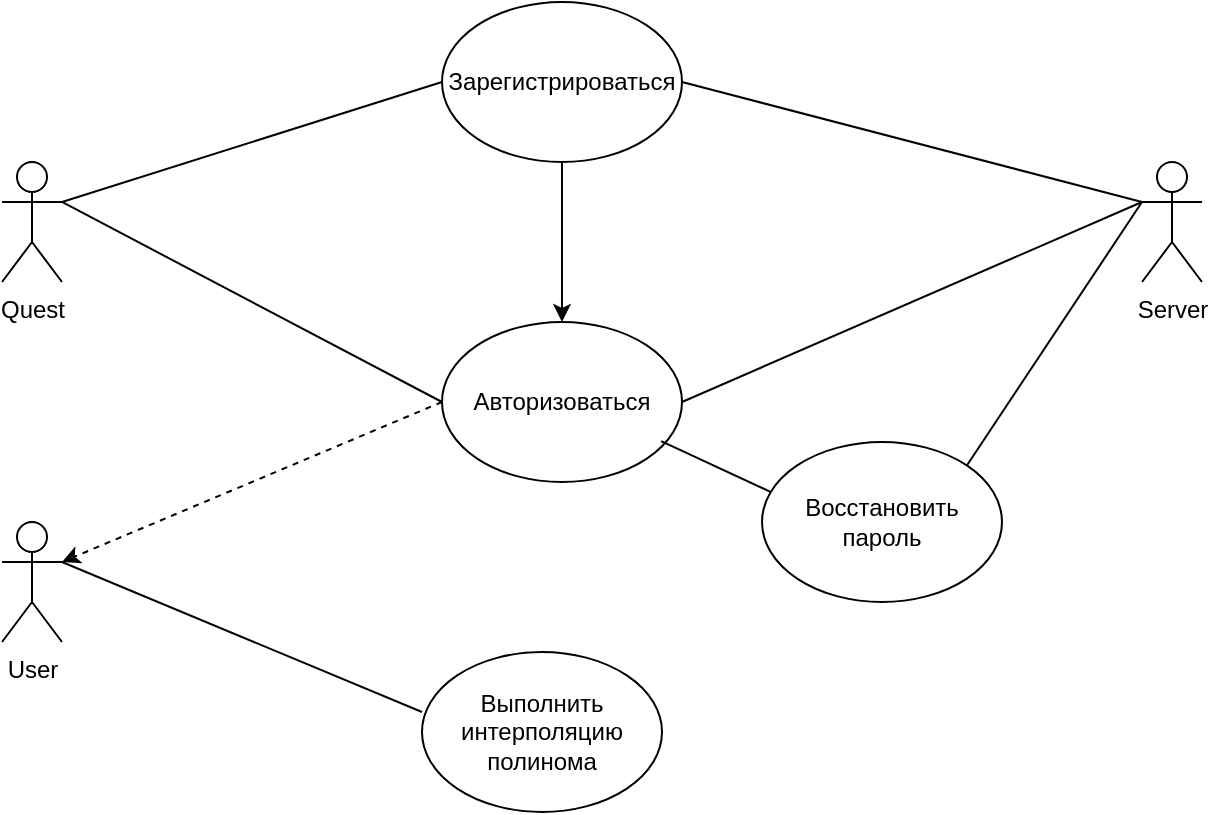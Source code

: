 <mxfile version="26.1.3">
  <diagram name="Страница — 1" id="ZGyNSMdsiUgnt4gFmXBJ">
    <mxGraphModel dx="1042" dy="531" grid="1" gridSize="10" guides="1" tooltips="1" connect="1" arrows="1" fold="1" page="1" pageScale="1" pageWidth="827" pageHeight="1169" math="0" shadow="0">
      <root>
        <mxCell id="0" />
        <mxCell id="1" parent="0" />
        <mxCell id="EDa64BBSWx1Juen08v5l-1" value="Quest" style="shape=umlActor;verticalLabelPosition=bottom;verticalAlign=top;html=1;outlineConnect=0;" vertex="1" parent="1">
          <mxGeometry x="50" y="300" width="30" height="60" as="geometry" />
        </mxCell>
        <mxCell id="EDa64BBSWx1Juen08v5l-2" value="User" style="shape=umlActor;verticalLabelPosition=bottom;verticalAlign=top;html=1;outlineConnect=0;" vertex="1" parent="1">
          <mxGeometry x="50" y="480" width="30" height="60" as="geometry" />
        </mxCell>
        <mxCell id="EDa64BBSWx1Juen08v5l-6" value="Server" style="shape=umlActor;verticalLabelPosition=bottom;verticalAlign=top;html=1;outlineConnect=0;" vertex="1" parent="1">
          <mxGeometry x="620" y="300" width="30" height="60" as="geometry" />
        </mxCell>
        <mxCell id="EDa64BBSWx1Juen08v5l-7" value="Авторизоваться" style="ellipse;whiteSpace=wrap;html=1;" vertex="1" parent="1">
          <mxGeometry x="270" y="380" width="120" height="80" as="geometry" />
        </mxCell>
        <mxCell id="EDa64BBSWx1Juen08v5l-8" value="Зарегистрироваться" style="ellipse;whiteSpace=wrap;html=1;" vertex="1" parent="1">
          <mxGeometry x="270" y="220" width="120" height="80" as="geometry" />
        </mxCell>
        <mxCell id="EDa64BBSWx1Juen08v5l-11" value="" style="endArrow=classic;html=1;rounded=0;entryX=0.5;entryY=0;entryDx=0;entryDy=0;exitX=0.5;exitY=1;exitDx=0;exitDy=0;" edge="1" parent="1" source="EDa64BBSWx1Juen08v5l-8" target="EDa64BBSWx1Juen08v5l-7">
          <mxGeometry width="50" height="50" relative="1" as="geometry">
            <mxPoint x="390" y="570" as="sourcePoint" />
            <mxPoint x="440" y="520" as="targetPoint" />
          </mxGeometry>
        </mxCell>
        <mxCell id="EDa64BBSWx1Juen08v5l-12" value="" style="endArrow=none;html=1;rounded=0;exitX=1;exitY=0.333;exitDx=0;exitDy=0;exitPerimeter=0;entryX=0;entryY=0.5;entryDx=0;entryDy=0;" edge="1" parent="1" source="EDa64BBSWx1Juen08v5l-1" target="EDa64BBSWx1Juen08v5l-7">
          <mxGeometry width="50" height="50" relative="1" as="geometry">
            <mxPoint x="230" y="450" as="sourcePoint" />
            <mxPoint x="280" y="400" as="targetPoint" />
          </mxGeometry>
        </mxCell>
        <mxCell id="EDa64BBSWx1Juen08v5l-13" value="" style="endArrow=none;html=1;rounded=0;exitX=1;exitY=0.5;exitDx=0;exitDy=0;entryX=0;entryY=0.333;entryDx=0;entryDy=0;entryPerimeter=0;" edge="1" parent="1" source="EDa64BBSWx1Juen08v5l-7" target="EDa64BBSWx1Juen08v5l-6">
          <mxGeometry width="50" height="50" relative="1" as="geometry">
            <mxPoint x="560" y="490" as="sourcePoint" />
            <mxPoint x="610" y="440" as="targetPoint" />
          </mxGeometry>
        </mxCell>
        <mxCell id="EDa64BBSWx1Juen08v5l-14" value="" style="endArrow=none;html=1;rounded=0;exitX=1;exitY=0.333;exitDx=0;exitDy=0;exitPerimeter=0;entryX=0;entryY=0.5;entryDx=0;entryDy=0;" edge="1" parent="1" source="EDa64BBSWx1Juen08v5l-1" target="EDa64BBSWx1Juen08v5l-8">
          <mxGeometry width="50" height="50" relative="1" as="geometry">
            <mxPoint x="230" y="640" as="sourcePoint" />
            <mxPoint x="280" y="590" as="targetPoint" />
          </mxGeometry>
        </mxCell>
        <mxCell id="EDa64BBSWx1Juen08v5l-16" value="" style="endArrow=none;html=1;rounded=0;exitX=1;exitY=0.5;exitDx=0;exitDy=0;" edge="1" parent="1" source="EDa64BBSWx1Juen08v5l-8">
          <mxGeometry width="50" height="50" relative="1" as="geometry">
            <mxPoint x="570" y="370" as="sourcePoint" />
            <mxPoint x="620" y="320" as="targetPoint" />
          </mxGeometry>
        </mxCell>
        <mxCell id="EDa64BBSWx1Juen08v5l-17" value="" style="endArrow=classic;html=1;rounded=0;entryX=1;entryY=0.333;entryDx=0;entryDy=0;entryPerimeter=0;dashed=1;" edge="1" parent="1" target="EDa64BBSWx1Juen08v5l-2">
          <mxGeometry width="50" height="50" relative="1" as="geometry">
            <mxPoint x="270" y="420" as="sourcePoint" />
            <mxPoint x="440" y="420" as="targetPoint" />
          </mxGeometry>
        </mxCell>
        <mxCell id="EDa64BBSWx1Juen08v5l-18" value="Выполнить интерполяцию полинома" style="ellipse;whiteSpace=wrap;html=1;" vertex="1" parent="1">
          <mxGeometry x="260" y="545" width="120" height="80" as="geometry" />
        </mxCell>
        <mxCell id="EDa64BBSWx1Juen08v5l-22" value="Восстановить пароль" style="ellipse;whiteSpace=wrap;html=1;" vertex="1" parent="1">
          <mxGeometry x="430" y="440" width="120" height="80" as="geometry" />
        </mxCell>
        <mxCell id="EDa64BBSWx1Juen08v5l-24" value="" style="endArrow=none;html=1;rounded=0;exitX=1;exitY=0;exitDx=0;exitDy=0;" edge="1" parent="1" source="EDa64BBSWx1Juen08v5l-22">
          <mxGeometry width="50" height="50" relative="1" as="geometry">
            <mxPoint x="570" y="410" as="sourcePoint" />
            <mxPoint x="620" y="320" as="targetPoint" />
          </mxGeometry>
        </mxCell>
        <mxCell id="EDa64BBSWx1Juen08v5l-25" value="" style="endArrow=none;html=1;rounded=0;exitX=0.913;exitY=0.745;exitDx=0;exitDy=0;entryX=0.04;entryY=0.315;entryDx=0;entryDy=0;entryPerimeter=0;exitPerimeter=0;" edge="1" parent="1" source="EDa64BBSWx1Juen08v5l-7" target="EDa64BBSWx1Juen08v5l-22">
          <mxGeometry width="50" height="50" relative="1" as="geometry">
            <mxPoint x="390" y="470" as="sourcePoint" />
            <mxPoint x="440" y="420" as="targetPoint" />
          </mxGeometry>
        </mxCell>
        <mxCell id="EDa64BBSWx1Juen08v5l-26" value="" style="endArrow=none;html=1;rounded=0;exitX=1;exitY=0.333;exitDx=0;exitDy=0;exitPerimeter=0;entryX=0;entryY=0.375;entryDx=0;entryDy=0;entryPerimeter=0;" edge="1" parent="1" source="EDa64BBSWx1Juen08v5l-2" target="EDa64BBSWx1Juen08v5l-18">
          <mxGeometry width="50" height="50" relative="1" as="geometry">
            <mxPoint x="390" y="470" as="sourcePoint" />
            <mxPoint x="440" y="420" as="targetPoint" />
          </mxGeometry>
        </mxCell>
      </root>
    </mxGraphModel>
  </diagram>
</mxfile>

